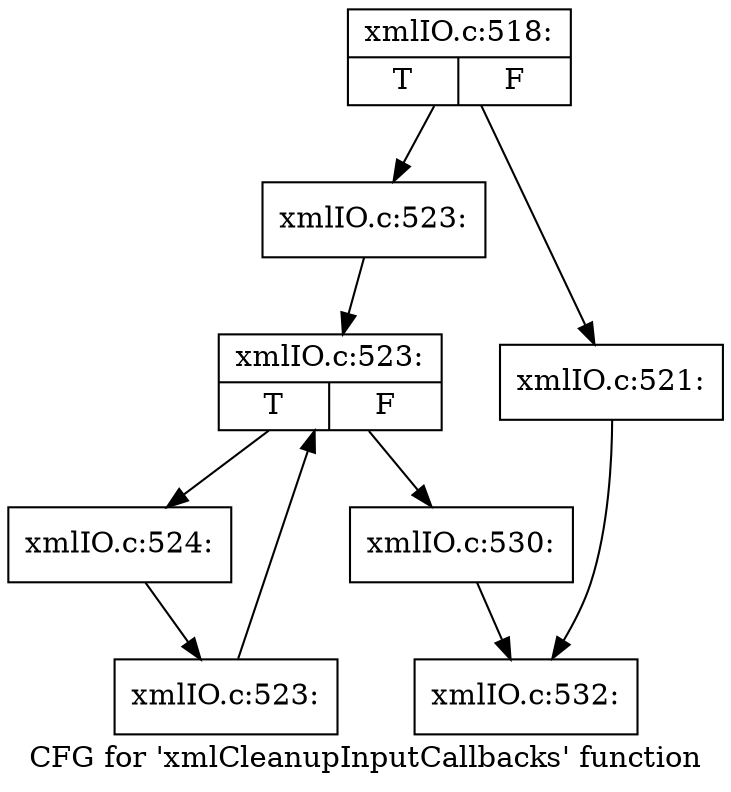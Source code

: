 digraph "CFG for 'xmlCleanupInputCallbacks' function" {
	label="CFG for 'xmlCleanupInputCallbacks' function";

	Node0x52006f0 [shape=record,label="{xmlIO.c:518:|{<s0>T|<s1>F}}"];
	Node0x52006f0 -> Node0x5200c60;
	Node0x52006f0 -> Node0x52011f0;
	Node0x52011f0 [shape=record,label="{xmlIO.c:521:}"];
	Node0x52011f0 -> Node0x52014c0;
	Node0x5200c60 [shape=record,label="{xmlIO.c:523:}"];
	Node0x5200c60 -> Node0x5200d90;
	Node0x5200d90 [shape=record,label="{xmlIO.c:523:|{<s0>T|<s1>F}}"];
	Node0x5200d90 -> Node0x5202000;
	Node0x5200d90 -> Node0x5046f90;
	Node0x5202000 [shape=record,label="{xmlIO.c:524:}"];
	Node0x5202000 -> Node0x5201f70;
	Node0x5201f70 [shape=record,label="{xmlIO.c:523:}"];
	Node0x5201f70 -> Node0x5200d90;
	Node0x5046f90 [shape=record,label="{xmlIO.c:530:}"];
	Node0x5046f90 -> Node0x52014c0;
	Node0x52014c0 [shape=record,label="{xmlIO.c:532:}"];
}
